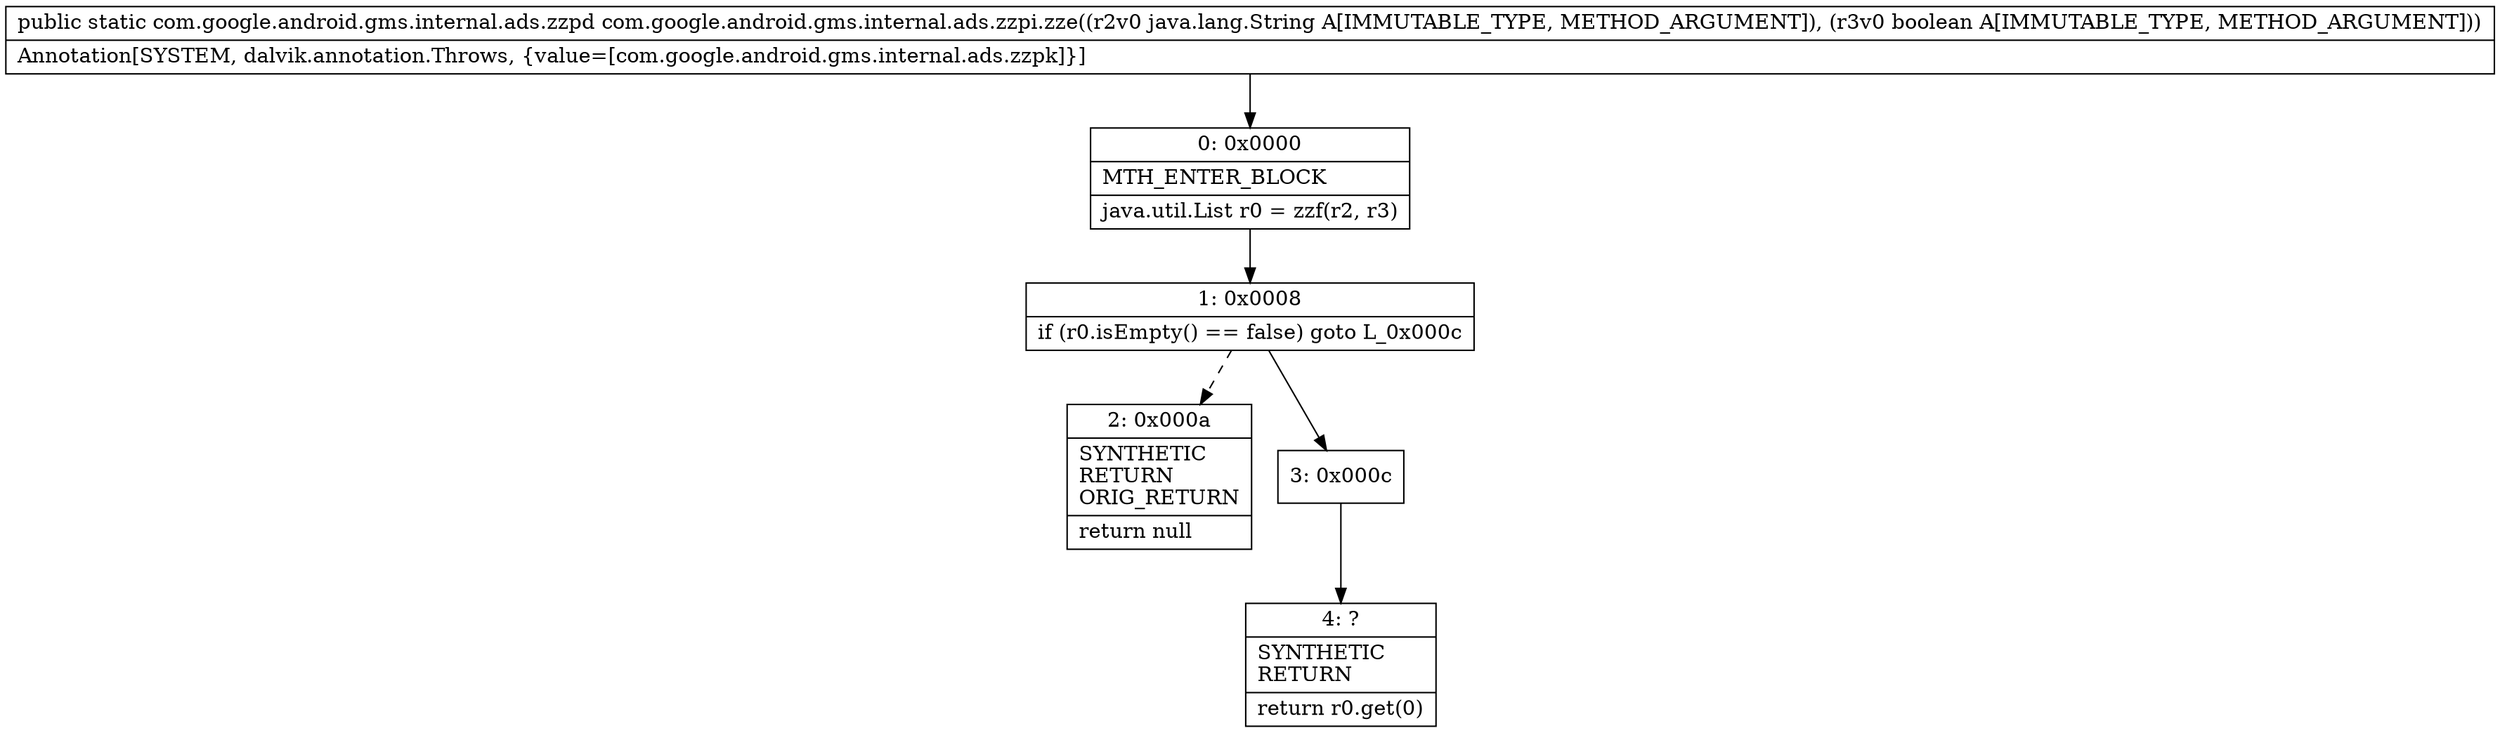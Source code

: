 digraph "CFG forcom.google.android.gms.internal.ads.zzpi.zze(Ljava\/lang\/String;Z)Lcom\/google\/android\/gms\/internal\/ads\/zzpd;" {
Node_0 [shape=record,label="{0\:\ 0x0000|MTH_ENTER_BLOCK\l|java.util.List r0 = zzf(r2, r3)\l}"];
Node_1 [shape=record,label="{1\:\ 0x0008|if (r0.isEmpty() == false) goto L_0x000c\l}"];
Node_2 [shape=record,label="{2\:\ 0x000a|SYNTHETIC\lRETURN\lORIG_RETURN\l|return null\l}"];
Node_3 [shape=record,label="{3\:\ 0x000c}"];
Node_4 [shape=record,label="{4\:\ ?|SYNTHETIC\lRETURN\l|return r0.get(0)\l}"];
MethodNode[shape=record,label="{public static com.google.android.gms.internal.ads.zzpd com.google.android.gms.internal.ads.zzpi.zze((r2v0 java.lang.String A[IMMUTABLE_TYPE, METHOD_ARGUMENT]), (r3v0 boolean A[IMMUTABLE_TYPE, METHOD_ARGUMENT]))  | Annotation[SYSTEM, dalvik.annotation.Throws, \{value=[com.google.android.gms.internal.ads.zzpk]\}]\l}"];
MethodNode -> Node_0;
Node_0 -> Node_1;
Node_1 -> Node_2[style=dashed];
Node_1 -> Node_3;
Node_3 -> Node_4;
}

